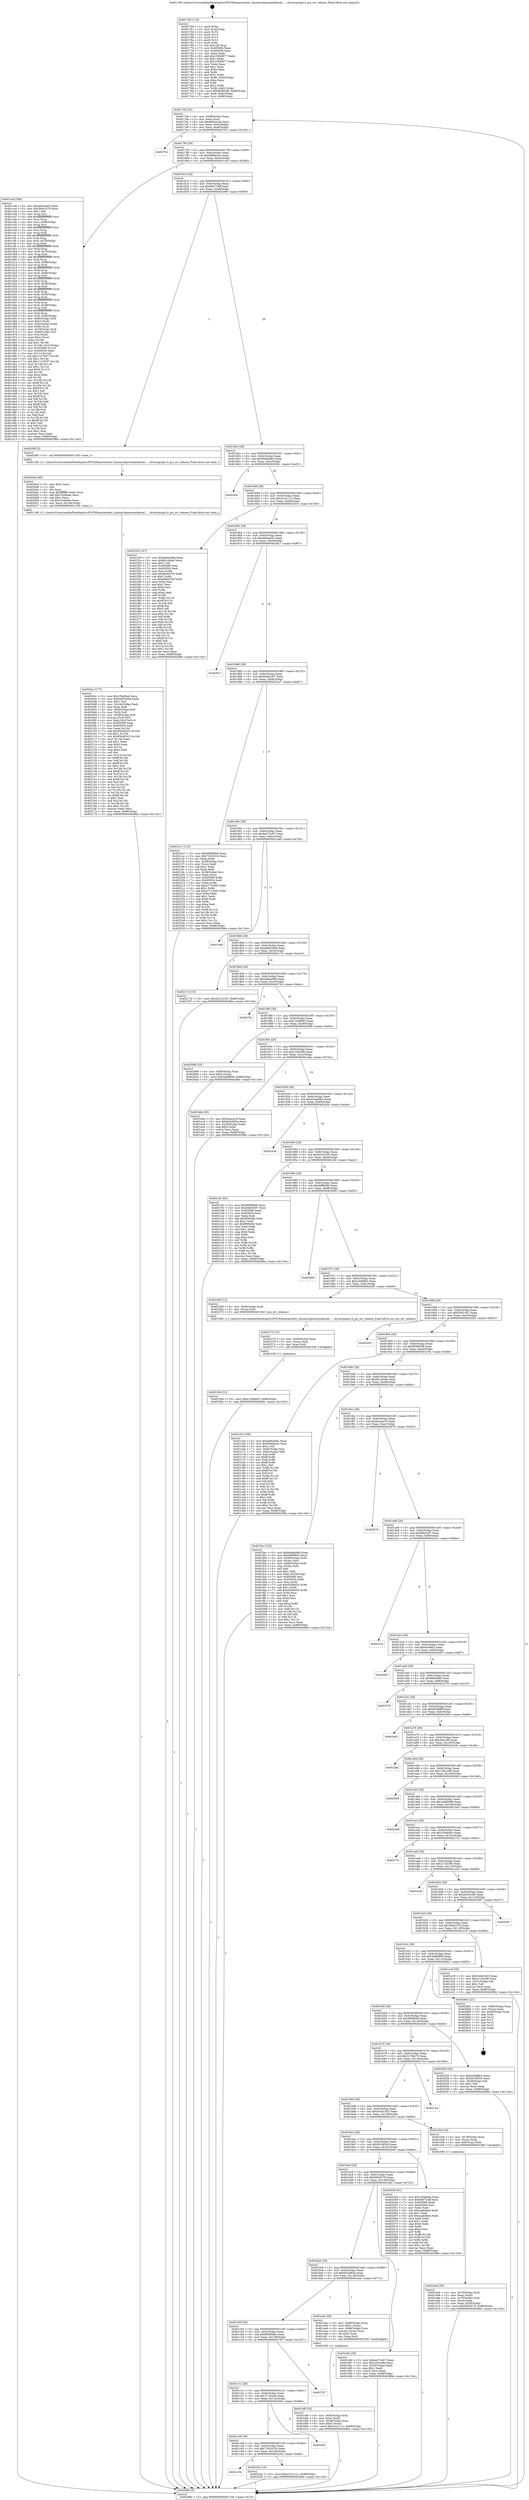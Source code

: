 digraph "0x401760" {
  label = "0x401760 (/mnt/c/Users/mathe/Desktop/tcc/POCII/binaries/extr_linuxarchpowerpckernel......driverspcipci.h_pci_iov_release_Final-ollvm.out::main(0))"
  labelloc = "t"
  node[shape=record]

  Entry [label="",width=0.3,height=0.3,shape=circle,fillcolor=black,style=filled]
  "0x4017d4" [label="{
     0x4017d4 [32]\l
     | [instrs]\l
     &nbsp;&nbsp;0x4017d4 \<+6\>: mov -0x88(%rbp),%eax\l
     &nbsp;&nbsp;0x4017da \<+2\>: mov %eax,%ecx\l
     &nbsp;&nbsp;0x4017dc \<+6\>: sub $0x8d03e2d2,%ecx\l
     &nbsp;&nbsp;0x4017e2 \<+6\>: mov %eax,-0x9c(%rbp)\l
     &nbsp;&nbsp;0x4017e8 \<+6\>: mov %ecx,-0xa0(%rbp)\l
     &nbsp;&nbsp;0x4017ee \<+6\>: je 00000000004027b1 \<main+0x1051\>\l
  }"]
  "0x4027b1" [label="{
     0x4027b1\l
  }", style=dashed]
  "0x4017f4" [label="{
     0x4017f4 [28]\l
     | [instrs]\l
     &nbsp;&nbsp;0x4017f4 \<+5\>: jmp 00000000004017f9 \<main+0x99\>\l
     &nbsp;&nbsp;0x4017f9 \<+6\>: mov -0x9c(%rbp),%eax\l
     &nbsp;&nbsp;0x4017ff \<+5\>: sub $0x8d99a2ec,%eax\l
     &nbsp;&nbsp;0x401804 \<+6\>: mov %eax,-0xa4(%rbp)\l
     &nbsp;&nbsp;0x40180a \<+6\>: je 0000000000401cc8 \<main+0x568\>\l
  }"]
  Exit [label="",width=0.3,height=0.3,shape=circle,fillcolor=black,style=filled,peripheries=2]
  "0x401cc8" [label="{
     0x401cc8 [336]\l
     | [instrs]\l
     &nbsp;&nbsp;0x401cc8 \<+5\>: mov $0xab9cee92,%eax\l
     &nbsp;&nbsp;0x401ccd \<+5\>: mov $0x364c2376,%ecx\l
     &nbsp;&nbsp;0x401cd2 \<+2\>: mov $0x1,%dl\l
     &nbsp;&nbsp;0x401cd4 \<+3\>: mov %rsp,%rsi\l
     &nbsp;&nbsp;0x401cd7 \<+4\>: add $0xfffffffffffffff0,%rsi\l
     &nbsp;&nbsp;0x401cdb \<+3\>: mov %rsi,%rsp\l
     &nbsp;&nbsp;0x401cde \<+4\>: mov %rsi,-0x80(%rbp)\l
     &nbsp;&nbsp;0x401ce2 \<+3\>: mov %rsp,%rsi\l
     &nbsp;&nbsp;0x401ce5 \<+4\>: add $0xfffffffffffffff0,%rsi\l
     &nbsp;&nbsp;0x401ce9 \<+3\>: mov %rsi,%rsp\l
     &nbsp;&nbsp;0x401cec \<+3\>: mov %rsp,%rdi\l
     &nbsp;&nbsp;0x401cef \<+4\>: add $0xfffffffffffffff0,%rdi\l
     &nbsp;&nbsp;0x401cf3 \<+3\>: mov %rdi,%rsp\l
     &nbsp;&nbsp;0x401cf6 \<+4\>: mov %rdi,-0x78(%rbp)\l
     &nbsp;&nbsp;0x401cfa \<+3\>: mov %rsp,%rdi\l
     &nbsp;&nbsp;0x401cfd \<+4\>: add $0xfffffffffffffff0,%rdi\l
     &nbsp;&nbsp;0x401d01 \<+3\>: mov %rdi,%rsp\l
     &nbsp;&nbsp;0x401d04 \<+4\>: mov %rdi,-0x70(%rbp)\l
     &nbsp;&nbsp;0x401d08 \<+3\>: mov %rsp,%rdi\l
     &nbsp;&nbsp;0x401d0b \<+4\>: add $0xfffffffffffffff0,%rdi\l
     &nbsp;&nbsp;0x401d0f \<+3\>: mov %rdi,%rsp\l
     &nbsp;&nbsp;0x401d12 \<+4\>: mov %rdi,-0x68(%rbp)\l
     &nbsp;&nbsp;0x401d16 \<+3\>: mov %rsp,%rdi\l
     &nbsp;&nbsp;0x401d19 \<+4\>: add $0xfffffffffffffff0,%rdi\l
     &nbsp;&nbsp;0x401d1d \<+3\>: mov %rdi,%rsp\l
     &nbsp;&nbsp;0x401d20 \<+4\>: mov %rdi,-0x60(%rbp)\l
     &nbsp;&nbsp;0x401d24 \<+3\>: mov %rsp,%rdi\l
     &nbsp;&nbsp;0x401d27 \<+4\>: add $0xfffffffffffffff0,%rdi\l
     &nbsp;&nbsp;0x401d2b \<+3\>: mov %rdi,%rsp\l
     &nbsp;&nbsp;0x401d2e \<+4\>: mov %rdi,-0x58(%rbp)\l
     &nbsp;&nbsp;0x401d32 \<+3\>: mov %rsp,%rdi\l
     &nbsp;&nbsp;0x401d35 \<+4\>: add $0xfffffffffffffff0,%rdi\l
     &nbsp;&nbsp;0x401d39 \<+3\>: mov %rdi,%rsp\l
     &nbsp;&nbsp;0x401d3c \<+4\>: mov %rdi,-0x50(%rbp)\l
     &nbsp;&nbsp;0x401d40 \<+3\>: mov %rsp,%rdi\l
     &nbsp;&nbsp;0x401d43 \<+4\>: add $0xfffffffffffffff0,%rdi\l
     &nbsp;&nbsp;0x401d47 \<+3\>: mov %rdi,%rsp\l
     &nbsp;&nbsp;0x401d4a \<+4\>: mov %rdi,-0x48(%rbp)\l
     &nbsp;&nbsp;0x401d4e \<+3\>: mov %rsp,%rdi\l
     &nbsp;&nbsp;0x401d51 \<+4\>: add $0xfffffffffffffff0,%rdi\l
     &nbsp;&nbsp;0x401d55 \<+3\>: mov %rdi,%rsp\l
     &nbsp;&nbsp;0x401d58 \<+4\>: mov %rdi,-0x40(%rbp)\l
     &nbsp;&nbsp;0x401d5c \<+4\>: mov -0x80(%rbp),%rdi\l
     &nbsp;&nbsp;0x401d60 \<+6\>: movl $0x0,(%rdi)\l
     &nbsp;&nbsp;0x401d66 \<+7\>: mov -0x8c(%rbp),%r8d\l
     &nbsp;&nbsp;0x401d6d \<+3\>: mov %r8d,(%rsi)\l
     &nbsp;&nbsp;0x401d70 \<+4\>: mov -0x78(%rbp),%rdi\l
     &nbsp;&nbsp;0x401d74 \<+7\>: mov -0x98(%rbp),%r9\l
     &nbsp;&nbsp;0x401d7b \<+3\>: mov %r9,(%rdi)\l
     &nbsp;&nbsp;0x401d7e \<+3\>: cmpl $0x2,(%rsi)\l
     &nbsp;&nbsp;0x401d81 \<+4\>: setne %r10b\l
     &nbsp;&nbsp;0x401d85 \<+4\>: and $0x1,%r10b\l
     &nbsp;&nbsp;0x401d89 \<+4\>: mov %r10b,-0x31(%rbp)\l
     &nbsp;&nbsp;0x401d8d \<+8\>: mov 0x405068,%r11d\l
     &nbsp;&nbsp;0x401d95 \<+7\>: mov 0x405054,%ebx\l
     &nbsp;&nbsp;0x401d9c \<+3\>: mov %r11d,%r14d\l
     &nbsp;&nbsp;0x401d9f \<+7\>: sub $0x11a7f257,%r14d\l
     &nbsp;&nbsp;0x401da6 \<+4\>: sub $0x1,%r14d\l
     &nbsp;&nbsp;0x401daa \<+7\>: add $0x11a7f257,%r14d\l
     &nbsp;&nbsp;0x401db1 \<+4\>: imul %r14d,%r11d\l
     &nbsp;&nbsp;0x401db5 \<+4\>: and $0x1,%r11d\l
     &nbsp;&nbsp;0x401db9 \<+4\>: cmp $0x0,%r11d\l
     &nbsp;&nbsp;0x401dbd \<+4\>: sete %r10b\l
     &nbsp;&nbsp;0x401dc1 \<+3\>: cmp $0xa,%ebx\l
     &nbsp;&nbsp;0x401dc4 \<+4\>: setl %r15b\l
     &nbsp;&nbsp;0x401dc8 \<+3\>: mov %r10b,%r12b\l
     &nbsp;&nbsp;0x401dcb \<+4\>: xor $0xff,%r12b\l
     &nbsp;&nbsp;0x401dcf \<+3\>: mov %r15b,%r13b\l
     &nbsp;&nbsp;0x401dd2 \<+4\>: xor $0xff,%r13b\l
     &nbsp;&nbsp;0x401dd6 \<+3\>: xor $0x1,%dl\l
     &nbsp;&nbsp;0x401dd9 \<+3\>: mov %r12b,%sil\l
     &nbsp;&nbsp;0x401ddc \<+4\>: and $0xff,%sil\l
     &nbsp;&nbsp;0x401de0 \<+3\>: and %dl,%r10b\l
     &nbsp;&nbsp;0x401de3 \<+3\>: mov %r13b,%dil\l
     &nbsp;&nbsp;0x401de6 \<+4\>: and $0xff,%dil\l
     &nbsp;&nbsp;0x401dea \<+3\>: and %dl,%r15b\l
     &nbsp;&nbsp;0x401ded \<+3\>: or %r10b,%sil\l
     &nbsp;&nbsp;0x401df0 \<+3\>: or %r15b,%dil\l
     &nbsp;&nbsp;0x401df3 \<+3\>: xor %dil,%sil\l
     &nbsp;&nbsp;0x401df6 \<+3\>: or %r13b,%r12b\l
     &nbsp;&nbsp;0x401df9 \<+4\>: xor $0xff,%r12b\l
     &nbsp;&nbsp;0x401dfd \<+3\>: or $0x1,%dl\l
     &nbsp;&nbsp;0x401e00 \<+3\>: and %dl,%r12b\l
     &nbsp;&nbsp;0x401e03 \<+3\>: or %r12b,%sil\l
     &nbsp;&nbsp;0x401e06 \<+4\>: test $0x1,%sil\l
     &nbsp;&nbsp;0x401e0a \<+3\>: cmovne %ecx,%eax\l
     &nbsp;&nbsp;0x401e0d \<+6\>: mov %eax,-0x88(%rbp)\l
     &nbsp;&nbsp;0x401e13 \<+5\>: jmp 000000000040286e \<main+0x110e\>\l
  }"]
  "0x401810" [label="{
     0x401810 [28]\l
     | [instrs]\l
     &nbsp;&nbsp;0x401810 \<+5\>: jmp 0000000000401815 \<main+0xb5\>\l
     &nbsp;&nbsp;0x401815 \<+6\>: mov -0x9c(%rbp),%eax\l
     &nbsp;&nbsp;0x40181b \<+5\>: sub $0x940724ff,%eax\l
     &nbsp;&nbsp;0x401820 \<+6\>: mov %eax,-0xa8(%rbp)\l
     &nbsp;&nbsp;0x401826 \<+6\>: je 000000000040209f \<main+0x93f\>\l
  }"]
  "0x402284" [label="{
     0x402284 [15]\l
     | [instrs]\l
     &nbsp;&nbsp;0x402284 \<+10\>: movl $0xc10e8663,-0x88(%rbp)\l
     &nbsp;&nbsp;0x40228e \<+5\>: jmp 000000000040286e \<main+0x110e\>\l
  }"]
  "0x40209f" [label="{
     0x40209f [5]\l
     | [instrs]\l
     &nbsp;&nbsp;0x40209f \<+5\>: call 0000000000401160 \<next_i\>\l
     | [calls]\l
     &nbsp;&nbsp;0x401160 \{1\} (/mnt/c/Users/mathe/Desktop/tcc/POCII/binaries/extr_linuxarchpowerpckernel......driverspcipci.h_pci_iov_release_Final-ollvm.out::next_i)\l
  }"]
  "0x40182c" [label="{
     0x40182c [28]\l
     | [instrs]\l
     &nbsp;&nbsp;0x40182c \<+5\>: jmp 0000000000401831 \<main+0xd1\>\l
     &nbsp;&nbsp;0x401831 \<+6\>: mov -0x9c(%rbp),%eax\l
     &nbsp;&nbsp;0x401837 \<+5\>: sub $0x95d6de84,%eax\l
     &nbsp;&nbsp;0x40183c \<+6\>: mov %eax,-0xac(%rbp)\l
     &nbsp;&nbsp;0x401842 \<+6\>: je 00000000004025b1 \<main+0xe51\>\l
  }"]
  "0x402275" [label="{
     0x402275 [15]\l
     | [instrs]\l
     &nbsp;&nbsp;0x402275 \<+4\>: mov -0x60(%rbp),%rax\l
     &nbsp;&nbsp;0x402279 \<+3\>: mov (%rax),%rax\l
     &nbsp;&nbsp;0x40227c \<+3\>: mov %rax,%rdi\l
     &nbsp;&nbsp;0x40227f \<+5\>: call 0000000000401030 \<free@plt\>\l
     | [calls]\l
     &nbsp;&nbsp;0x401030 \{1\} (unknown)\l
  }"]
  "0x4025b1" [label="{
     0x4025b1\l
  }", style=dashed]
  "0x401848" [label="{
     0x401848 [28]\l
     | [instrs]\l
     &nbsp;&nbsp;0x401848 \<+5\>: jmp 000000000040184d \<main+0xed\>\l
     &nbsp;&nbsp;0x40184d \<+6\>: mov -0x9c(%rbp),%eax\l
     &nbsp;&nbsp;0x401853 \<+5\>: sub $0xa31e111c,%eax\l
     &nbsp;&nbsp;0x401858 \<+6\>: mov %eax,-0xb0(%rbp)\l
     &nbsp;&nbsp;0x40185e \<+6\>: je 0000000000401f19 \<main+0x7b9\>\l
  }"]
  "0x401c54" [label="{
     0x401c54\l
  }", style=dashed]
  "0x401f19" [label="{
     0x401f19 [147]\l
     | [instrs]\l
     &nbsp;&nbsp;0x401f19 \<+5\>: mov $0xbde6a98d,%eax\l
     &nbsp;&nbsp;0x401f1e \<+5\>: mov $0xfb1c44a6,%ecx\l
     &nbsp;&nbsp;0x401f23 \<+2\>: mov $0x1,%dl\l
     &nbsp;&nbsp;0x401f25 \<+7\>: mov 0x405068,%esi\l
     &nbsp;&nbsp;0x401f2c \<+7\>: mov 0x405054,%edi\l
     &nbsp;&nbsp;0x401f33 \<+3\>: mov %esi,%r8d\l
     &nbsp;&nbsp;0x401f36 \<+7\>: add $0xd84947f4,%r8d\l
     &nbsp;&nbsp;0x401f3d \<+4\>: sub $0x1,%r8d\l
     &nbsp;&nbsp;0x401f41 \<+7\>: sub $0xd84947f4,%r8d\l
     &nbsp;&nbsp;0x401f48 \<+4\>: imul %r8d,%esi\l
     &nbsp;&nbsp;0x401f4c \<+3\>: and $0x1,%esi\l
     &nbsp;&nbsp;0x401f4f \<+3\>: cmp $0x0,%esi\l
     &nbsp;&nbsp;0x401f52 \<+4\>: sete %r9b\l
     &nbsp;&nbsp;0x401f56 \<+3\>: cmp $0xa,%edi\l
     &nbsp;&nbsp;0x401f59 \<+4\>: setl %r10b\l
     &nbsp;&nbsp;0x401f5d \<+3\>: mov %r9b,%r11b\l
     &nbsp;&nbsp;0x401f60 \<+4\>: xor $0xff,%r11b\l
     &nbsp;&nbsp;0x401f64 \<+3\>: mov %r10b,%bl\l
     &nbsp;&nbsp;0x401f67 \<+3\>: xor $0xff,%bl\l
     &nbsp;&nbsp;0x401f6a \<+3\>: xor $0x0,%dl\l
     &nbsp;&nbsp;0x401f6d \<+3\>: mov %r11b,%r14b\l
     &nbsp;&nbsp;0x401f70 \<+4\>: and $0x0,%r14b\l
     &nbsp;&nbsp;0x401f74 \<+3\>: and %dl,%r9b\l
     &nbsp;&nbsp;0x401f77 \<+3\>: mov %bl,%r15b\l
     &nbsp;&nbsp;0x401f7a \<+4\>: and $0x0,%r15b\l
     &nbsp;&nbsp;0x401f7e \<+3\>: and %dl,%r10b\l
     &nbsp;&nbsp;0x401f81 \<+3\>: or %r9b,%r14b\l
     &nbsp;&nbsp;0x401f84 \<+3\>: or %r10b,%r15b\l
     &nbsp;&nbsp;0x401f87 \<+3\>: xor %r15b,%r14b\l
     &nbsp;&nbsp;0x401f8a \<+3\>: or %bl,%r11b\l
     &nbsp;&nbsp;0x401f8d \<+4\>: xor $0xff,%r11b\l
     &nbsp;&nbsp;0x401f91 \<+3\>: or $0x0,%dl\l
     &nbsp;&nbsp;0x401f94 \<+3\>: and %dl,%r11b\l
     &nbsp;&nbsp;0x401f97 \<+3\>: or %r11b,%r14b\l
     &nbsp;&nbsp;0x401f9a \<+4\>: test $0x1,%r14b\l
     &nbsp;&nbsp;0x401f9e \<+3\>: cmovne %ecx,%eax\l
     &nbsp;&nbsp;0x401fa1 \<+6\>: mov %eax,-0x88(%rbp)\l
     &nbsp;&nbsp;0x401fa7 \<+5\>: jmp 000000000040286e \<main+0x110e\>\l
  }"]
  "0x401864" [label="{
     0x401864 [28]\l
     | [instrs]\l
     &nbsp;&nbsp;0x401864 \<+5\>: jmp 0000000000401869 \<main+0x109\>\l
     &nbsp;&nbsp;0x401869 \<+6\>: mov -0x9c(%rbp),%eax\l
     &nbsp;&nbsp;0x40186f \<+5\>: sub $0xab9cee92,%eax\l
     &nbsp;&nbsp;0x401874 \<+6\>: mov %eax,-0xb4(%rbp)\l
     &nbsp;&nbsp;0x40187a \<+6\>: je 00000000004026c7 \<main+0xf67\>\l
  }"]
  "0x40225a" [label="{
     0x40225a [15]\l
     | [instrs]\l
     &nbsp;&nbsp;0x40225a \<+10\>: movl $0xa31e111c,-0x88(%rbp)\l
     &nbsp;&nbsp;0x402264 \<+5\>: jmp 000000000040286e \<main+0x110e\>\l
  }"]
  "0x4026c7" [label="{
     0x4026c7\l
  }", style=dashed]
  "0x401880" [label="{
     0x401880 [28]\l
     | [instrs]\l
     &nbsp;&nbsp;0x401880 \<+5\>: jmp 0000000000401885 \<main+0x125\>\l
     &nbsp;&nbsp;0x401885 \<+6\>: mov -0x9c(%rbp),%eax\l
     &nbsp;&nbsp;0x40188b \<+5\>: sub $0xb9e82397,%eax\l
     &nbsp;&nbsp;0x401890 \<+6\>: mov %eax,-0xb8(%rbp)\l
     &nbsp;&nbsp;0x401896 \<+6\>: je 00000000004021e7 \<main+0xa87\>\l
  }"]
  "0x401c38" [label="{
     0x401c38 [28]\l
     | [instrs]\l
     &nbsp;&nbsp;0x401c38 \<+5\>: jmp 0000000000401c3d \<main+0x4dd\>\l
     &nbsp;&nbsp;0x401c3d \<+6\>: mov -0x9c(%rbp),%eax\l
     &nbsp;&nbsp;0x401c43 \<+5\>: sub $0x71833216,%eax\l
     &nbsp;&nbsp;0x401c48 \<+6\>: mov %eax,-0x140(%rbp)\l
     &nbsp;&nbsp;0x401c4e \<+6\>: je 000000000040225a \<main+0xafa\>\l
  }"]
  "0x4021e7" [label="{
     0x4021e7 [115]\l
     | [instrs]\l
     &nbsp;&nbsp;0x4021e7 \<+5\>: mov $0x6f089db6,%eax\l
     &nbsp;&nbsp;0x4021ec \<+5\>: mov $0x71833216,%ecx\l
     &nbsp;&nbsp;0x4021f1 \<+2\>: xor %edx,%edx\l
     &nbsp;&nbsp;0x4021f3 \<+4\>: mov -0x58(%rbp),%rsi\l
     &nbsp;&nbsp;0x4021f7 \<+2\>: mov (%rsi),%edi\l
     &nbsp;&nbsp;0x4021f9 \<+3\>: sub $0x1,%edx\l
     &nbsp;&nbsp;0x4021fc \<+2\>: sub %edx,%edi\l
     &nbsp;&nbsp;0x4021fe \<+4\>: mov -0x58(%rbp),%rsi\l
     &nbsp;&nbsp;0x402202 \<+2\>: mov %edi,(%rsi)\l
     &nbsp;&nbsp;0x402204 \<+7\>: mov 0x405068,%edx\l
     &nbsp;&nbsp;0x40220b \<+7\>: mov 0x405054,%edi\l
     &nbsp;&nbsp;0x402212 \<+3\>: mov %edx,%r8d\l
     &nbsp;&nbsp;0x402215 \<+7\>: sub $0xa771c640,%r8d\l
     &nbsp;&nbsp;0x40221c \<+4\>: sub $0x1,%r8d\l
     &nbsp;&nbsp;0x402220 \<+7\>: add $0xa771c640,%r8d\l
     &nbsp;&nbsp;0x402227 \<+4\>: imul %r8d,%edx\l
     &nbsp;&nbsp;0x40222b \<+3\>: and $0x1,%edx\l
     &nbsp;&nbsp;0x40222e \<+3\>: cmp $0x0,%edx\l
     &nbsp;&nbsp;0x402231 \<+4\>: sete %r9b\l
     &nbsp;&nbsp;0x402235 \<+3\>: cmp $0xa,%edi\l
     &nbsp;&nbsp;0x402238 \<+4\>: setl %r10b\l
     &nbsp;&nbsp;0x40223c \<+3\>: mov %r9b,%r11b\l
     &nbsp;&nbsp;0x40223f \<+3\>: and %r10b,%r11b\l
     &nbsp;&nbsp;0x402242 \<+3\>: xor %r10b,%r9b\l
     &nbsp;&nbsp;0x402245 \<+3\>: or %r9b,%r11b\l
     &nbsp;&nbsp;0x402248 \<+4\>: test $0x1,%r11b\l
     &nbsp;&nbsp;0x40224c \<+3\>: cmovne %ecx,%eax\l
     &nbsp;&nbsp;0x40224f \<+6\>: mov %eax,-0x88(%rbp)\l
     &nbsp;&nbsp;0x402255 \<+5\>: jmp 000000000040286e \<main+0x110e\>\l
  }"]
  "0x40189c" [label="{
     0x40189c [28]\l
     | [instrs]\l
     &nbsp;&nbsp;0x40189c \<+5\>: jmp 00000000004018a1 \<main+0x141\>\l
     &nbsp;&nbsp;0x4018a1 \<+6\>: mov -0x9c(%rbp),%eax\l
     &nbsp;&nbsp;0x4018a7 \<+5\>: sub $0xba274c67,%eax\l
     &nbsp;&nbsp;0x4018ac \<+6\>: mov %eax,-0xbc(%rbp)\l
     &nbsp;&nbsp;0x4018b2 \<+6\>: je 0000000000401ea0 \<main+0x740\>\l
  }"]
  "0x4024f4" [label="{
     0x4024f4\l
  }", style=dashed]
  "0x401ea0" [label="{
     0x401ea0\l
  }", style=dashed]
  "0x4018b8" [label="{
     0x4018b8 [28]\l
     | [instrs]\l
     &nbsp;&nbsp;0x4018b8 \<+5\>: jmp 00000000004018bd \<main+0x15d\>\l
     &nbsp;&nbsp;0x4018bd \<+6\>: mov -0x9c(%rbp),%eax\l
     &nbsp;&nbsp;0x4018c3 \<+5\>: sub $0xbd60269d,%eax\l
     &nbsp;&nbsp;0x4018c8 \<+6\>: mov %eax,-0xc0(%rbp)\l
     &nbsp;&nbsp;0x4018ce \<+6\>: je 000000000040217d \<main+0xa1d\>\l
  }"]
  "0x401c1c" [label="{
     0x401c1c [28]\l
     | [instrs]\l
     &nbsp;&nbsp;0x401c1c \<+5\>: jmp 0000000000401c21 \<main+0x4c1\>\l
     &nbsp;&nbsp;0x401c21 \<+6\>: mov -0x9c(%rbp),%eax\l
     &nbsp;&nbsp;0x401c27 \<+5\>: sub $0x711fca5d,%eax\l
     &nbsp;&nbsp;0x401c2c \<+6\>: mov %eax,-0x13c(%rbp)\l
     &nbsp;&nbsp;0x401c32 \<+6\>: je 00000000004024f4 \<main+0xd94\>\l
  }"]
  "0x40217d" [label="{
     0x40217d [15]\l
     | [instrs]\l
     &nbsp;&nbsp;0x40217d \<+10\>: movl $0xdc3c2235,-0x88(%rbp)\l
     &nbsp;&nbsp;0x402187 \<+5\>: jmp 000000000040286e \<main+0x110e\>\l
  }"]
  "0x4018d4" [label="{
     0x4018d4 [28]\l
     | [instrs]\l
     &nbsp;&nbsp;0x4018d4 \<+5\>: jmp 00000000004018d9 \<main+0x179\>\l
     &nbsp;&nbsp;0x4018d9 \<+6\>: mov -0x9c(%rbp),%eax\l
     &nbsp;&nbsp;0x4018df \<+5\>: sub $0xbde6a98d,%eax\l
     &nbsp;&nbsp;0x4018e4 \<+6\>: mov %eax,-0xc4(%rbp)\l
     &nbsp;&nbsp;0x4018ea \<+6\>: je 000000000040270c \<main+0xfac\>\l
  }"]
  "0x402787" [label="{
     0x402787\l
  }", style=dashed]
  "0x40270c" [label="{
     0x40270c\l
  }", style=dashed]
  "0x4018f0" [label="{
     0x4018f0 [28]\l
     | [instrs]\l
     &nbsp;&nbsp;0x4018f0 \<+5\>: jmp 00000000004018f5 \<main+0x195\>\l
     &nbsp;&nbsp;0x4018f5 \<+6\>: mov -0x9c(%rbp),%eax\l
     &nbsp;&nbsp;0x4018fb \<+5\>: sub $0xc10e8663,%eax\l
     &nbsp;&nbsp;0x401900 \<+6\>: mov %eax,-0xc8(%rbp)\l
     &nbsp;&nbsp;0x401906 \<+6\>: je 0000000000402699 \<main+0xf39\>\l
  }"]
  "0x4020cc" [label="{
     0x4020cc [177]\l
     | [instrs]\l
     &nbsp;&nbsp;0x4020cc \<+5\>: mov $0x1f5a84e4,%ecx\l
     &nbsp;&nbsp;0x4020d1 \<+5\>: mov $0xbd60269d,%edx\l
     &nbsp;&nbsp;0x4020d6 \<+3\>: mov $0x1,%sil\l
     &nbsp;&nbsp;0x4020d9 \<+6\>: mov -0x144(%rbp),%edi\l
     &nbsp;&nbsp;0x4020df \<+3\>: imul %eax,%edi\l
     &nbsp;&nbsp;0x4020e2 \<+4\>: mov -0x60(%rbp),%r8\l
     &nbsp;&nbsp;0x4020e6 \<+3\>: mov (%r8),%r8\l
     &nbsp;&nbsp;0x4020e9 \<+4\>: mov -0x58(%rbp),%r9\l
     &nbsp;&nbsp;0x4020ed \<+3\>: movslq (%r9),%r9\l
     &nbsp;&nbsp;0x4020f0 \<+4\>: mov %edi,(%r8,%r9,4)\l
     &nbsp;&nbsp;0x4020f4 \<+7\>: mov 0x405068,%eax\l
     &nbsp;&nbsp;0x4020fb \<+7\>: mov 0x405054,%edi\l
     &nbsp;&nbsp;0x402102 \<+3\>: mov %eax,%r10d\l
     &nbsp;&nbsp;0x402105 \<+7\>: add $0x95b48323,%r10d\l
     &nbsp;&nbsp;0x40210c \<+4\>: sub $0x1,%r10d\l
     &nbsp;&nbsp;0x402110 \<+7\>: sub $0x95b48323,%r10d\l
     &nbsp;&nbsp;0x402117 \<+4\>: imul %r10d,%eax\l
     &nbsp;&nbsp;0x40211b \<+3\>: and $0x1,%eax\l
     &nbsp;&nbsp;0x40211e \<+3\>: cmp $0x0,%eax\l
     &nbsp;&nbsp;0x402121 \<+4\>: sete %r11b\l
     &nbsp;&nbsp;0x402125 \<+3\>: cmp $0xa,%edi\l
     &nbsp;&nbsp;0x402128 \<+3\>: setl %bl\l
     &nbsp;&nbsp;0x40212b \<+3\>: mov %r11b,%r14b\l
     &nbsp;&nbsp;0x40212e \<+4\>: xor $0xff,%r14b\l
     &nbsp;&nbsp;0x402132 \<+3\>: mov %bl,%r15b\l
     &nbsp;&nbsp;0x402135 \<+4\>: xor $0xff,%r15b\l
     &nbsp;&nbsp;0x402139 \<+4\>: xor $0x1,%sil\l
     &nbsp;&nbsp;0x40213d \<+3\>: mov %r14b,%r12b\l
     &nbsp;&nbsp;0x402140 \<+4\>: and $0xff,%r12b\l
     &nbsp;&nbsp;0x402144 \<+3\>: and %sil,%r11b\l
     &nbsp;&nbsp;0x402147 \<+3\>: mov %r15b,%r13b\l
     &nbsp;&nbsp;0x40214a \<+4\>: and $0xff,%r13b\l
     &nbsp;&nbsp;0x40214e \<+3\>: and %sil,%bl\l
     &nbsp;&nbsp;0x402151 \<+3\>: or %r11b,%r12b\l
     &nbsp;&nbsp;0x402154 \<+3\>: or %bl,%r13b\l
     &nbsp;&nbsp;0x402157 \<+3\>: xor %r13b,%r12b\l
     &nbsp;&nbsp;0x40215a \<+3\>: or %r15b,%r14b\l
     &nbsp;&nbsp;0x40215d \<+4\>: xor $0xff,%r14b\l
     &nbsp;&nbsp;0x402161 \<+4\>: or $0x1,%sil\l
     &nbsp;&nbsp;0x402165 \<+3\>: and %sil,%r14b\l
     &nbsp;&nbsp;0x402168 \<+3\>: or %r14b,%r12b\l
     &nbsp;&nbsp;0x40216b \<+4\>: test $0x1,%r12b\l
     &nbsp;&nbsp;0x40216f \<+3\>: cmovne %edx,%ecx\l
     &nbsp;&nbsp;0x402172 \<+6\>: mov %ecx,-0x88(%rbp)\l
     &nbsp;&nbsp;0x402178 \<+5\>: jmp 000000000040286e \<main+0x110e\>\l
  }"]
  "0x402699" [label="{
     0x402699 [25]\l
     | [instrs]\l
     &nbsp;&nbsp;0x402699 \<+4\>: mov -0x80(%rbp),%rax\l
     &nbsp;&nbsp;0x40269d \<+6\>: movl $0x0,(%rax)\l
     &nbsp;&nbsp;0x4026a3 \<+10\>: movl $0x3a80f899,-0x88(%rbp)\l
     &nbsp;&nbsp;0x4026ad \<+5\>: jmp 000000000040286e \<main+0x110e\>\l
  }"]
  "0x40190c" [label="{
     0x40190c [28]\l
     | [instrs]\l
     &nbsp;&nbsp;0x40190c \<+5\>: jmp 0000000000401911 \<main+0x1b1\>\l
     &nbsp;&nbsp;0x401911 \<+6\>: mov -0x9c(%rbp),%eax\l
     &nbsp;&nbsp;0x401917 \<+5\>: sub $0xc163cdfe,%eax\l
     &nbsp;&nbsp;0x40191c \<+6\>: mov %eax,-0xcc(%rbp)\l
     &nbsp;&nbsp;0x401922 \<+6\>: je 0000000000401ebe \<main+0x75e\>\l
  }"]
  "0x4020a4" [label="{
     0x4020a4 [40]\l
     | [instrs]\l
     &nbsp;&nbsp;0x4020a4 \<+5\>: mov $0x2,%ecx\l
     &nbsp;&nbsp;0x4020a9 \<+1\>: cltd\l
     &nbsp;&nbsp;0x4020aa \<+2\>: idiv %ecx\l
     &nbsp;&nbsp;0x4020ac \<+6\>: imul $0xfffffffe,%edx,%ecx\l
     &nbsp;&nbsp;0x4020b2 \<+6\>: add $0x7dcbfede,%ecx\l
     &nbsp;&nbsp;0x4020b8 \<+3\>: add $0x1,%ecx\l
     &nbsp;&nbsp;0x4020bb \<+6\>: sub $0x7dcbfede,%ecx\l
     &nbsp;&nbsp;0x4020c1 \<+6\>: mov %ecx,-0x144(%rbp)\l
     &nbsp;&nbsp;0x4020c7 \<+5\>: call 0000000000401160 \<next_i\>\l
     | [calls]\l
     &nbsp;&nbsp;0x401160 \{1\} (/mnt/c/Users/mathe/Desktop/tcc/POCII/binaries/extr_linuxarchpowerpckernel......driverspcipci.h_pci_iov_release_Final-ollvm.out::next_i)\l
  }"]
  "0x401ebe" [label="{
     0x401ebe [30]\l
     | [instrs]\l
     &nbsp;&nbsp;0x401ebe \<+5\>: mov $0xfcaaca19,%eax\l
     &nbsp;&nbsp;0x401ec3 \<+5\>: mov $0x6c5c993a,%ecx\l
     &nbsp;&nbsp;0x401ec8 \<+3\>: mov -0x30(%rbp),%edx\l
     &nbsp;&nbsp;0x401ecb \<+3\>: cmp $0x0,%edx\l
     &nbsp;&nbsp;0x401ece \<+3\>: cmove %ecx,%eax\l
     &nbsp;&nbsp;0x401ed1 \<+6\>: mov %eax,-0x88(%rbp)\l
     &nbsp;&nbsp;0x401ed7 \<+5\>: jmp 000000000040286e \<main+0x110e\>\l
  }"]
  "0x401928" [label="{
     0x401928 [28]\l
     | [instrs]\l
     &nbsp;&nbsp;0x401928 \<+5\>: jmp 000000000040192d \<main+0x1cd\>\l
     &nbsp;&nbsp;0x40192d \<+6\>: mov -0x9c(%rbp),%eax\l
     &nbsp;&nbsp;0x401933 \<+5\>: sub $0xd1ba40b3,%eax\l
     &nbsp;&nbsp;0x401938 \<+6\>: mov %eax,-0xd0(%rbp)\l
     &nbsp;&nbsp;0x40193e \<+6\>: je 000000000040243e \<main+0xcde\>\l
  }"]
  "0x401ef9" [label="{
     0x401ef9 [32]\l
     | [instrs]\l
     &nbsp;&nbsp;0x401ef9 \<+4\>: mov -0x60(%rbp),%rdi\l
     &nbsp;&nbsp;0x401efd \<+3\>: mov %rax,(%rdi)\l
     &nbsp;&nbsp;0x401f00 \<+4\>: mov -0x58(%rbp),%rax\l
     &nbsp;&nbsp;0x401f04 \<+6\>: movl $0x0,(%rax)\l
     &nbsp;&nbsp;0x401f0a \<+10\>: movl $0xa31e111c,-0x88(%rbp)\l
     &nbsp;&nbsp;0x401f14 \<+5\>: jmp 000000000040286e \<main+0x110e\>\l
  }"]
  "0x40243e" [label="{
     0x40243e\l
  }", style=dashed]
  "0x401944" [label="{
     0x401944 [28]\l
     | [instrs]\l
     &nbsp;&nbsp;0x401944 \<+5\>: jmp 0000000000401949 \<main+0x1e9\>\l
     &nbsp;&nbsp;0x401949 \<+6\>: mov -0x9c(%rbp),%eax\l
     &nbsp;&nbsp;0x40194f \<+5\>: sub $0xdc3c2235,%eax\l
     &nbsp;&nbsp;0x401954 \<+6\>: mov %eax,-0xd4(%rbp)\l
     &nbsp;&nbsp;0x40195a \<+6\>: je 000000000040218c \<main+0xa2c\>\l
  }"]
  "0x401c00" [label="{
     0x401c00 [28]\l
     | [instrs]\l
     &nbsp;&nbsp;0x401c00 \<+5\>: jmp 0000000000401c05 \<main+0x4a5\>\l
     &nbsp;&nbsp;0x401c05 \<+6\>: mov -0x9c(%rbp),%eax\l
     &nbsp;&nbsp;0x401c0b \<+5\>: sub $0x6f089db6,%eax\l
     &nbsp;&nbsp;0x401c10 \<+6\>: mov %eax,-0x138(%rbp)\l
     &nbsp;&nbsp;0x401c16 \<+6\>: je 0000000000402787 \<main+0x1027\>\l
  }"]
  "0x40218c" [label="{
     0x40218c [91]\l
     | [instrs]\l
     &nbsp;&nbsp;0x40218c \<+5\>: mov $0x6f089db6,%eax\l
     &nbsp;&nbsp;0x402191 \<+5\>: mov $0xb9e82397,%ecx\l
     &nbsp;&nbsp;0x402196 \<+7\>: mov 0x405068,%edx\l
     &nbsp;&nbsp;0x40219d \<+7\>: mov 0x405054,%esi\l
     &nbsp;&nbsp;0x4021a4 \<+2\>: mov %edx,%edi\l
     &nbsp;&nbsp;0x4021a6 \<+6\>: add $0xf699c6b,%edi\l
     &nbsp;&nbsp;0x4021ac \<+3\>: sub $0x1,%edi\l
     &nbsp;&nbsp;0x4021af \<+6\>: sub $0xf699c6b,%edi\l
     &nbsp;&nbsp;0x4021b5 \<+3\>: imul %edi,%edx\l
     &nbsp;&nbsp;0x4021b8 \<+3\>: and $0x1,%edx\l
     &nbsp;&nbsp;0x4021bb \<+3\>: cmp $0x0,%edx\l
     &nbsp;&nbsp;0x4021be \<+4\>: sete %r8b\l
     &nbsp;&nbsp;0x4021c2 \<+3\>: cmp $0xa,%esi\l
     &nbsp;&nbsp;0x4021c5 \<+4\>: setl %r9b\l
     &nbsp;&nbsp;0x4021c9 \<+3\>: mov %r8b,%r10b\l
     &nbsp;&nbsp;0x4021cc \<+3\>: and %r9b,%r10b\l
     &nbsp;&nbsp;0x4021cf \<+3\>: xor %r9b,%r8b\l
     &nbsp;&nbsp;0x4021d2 \<+3\>: or %r8b,%r10b\l
     &nbsp;&nbsp;0x4021d5 \<+4\>: test $0x1,%r10b\l
     &nbsp;&nbsp;0x4021d9 \<+3\>: cmovne %ecx,%eax\l
     &nbsp;&nbsp;0x4021dc \<+6\>: mov %eax,-0x88(%rbp)\l
     &nbsp;&nbsp;0x4021e2 \<+5\>: jmp 000000000040286e \<main+0x110e\>\l
  }"]
  "0x401960" [label="{
     0x401960 [28]\l
     | [instrs]\l
     &nbsp;&nbsp;0x401960 \<+5\>: jmp 0000000000401965 \<main+0x205\>\l
     &nbsp;&nbsp;0x401965 \<+6\>: mov -0x9c(%rbp),%eax\l
     &nbsp;&nbsp;0x40196b \<+5\>: sub $0xddffd360,%eax\l
     &nbsp;&nbsp;0x401970 \<+6\>: mov %eax,-0xd8(%rbp)\l
     &nbsp;&nbsp;0x401976 \<+6\>: je 0000000000402685 \<main+0xf25\>\l
  }"]
  "0x401edc" [label="{
     0x401edc [29]\l
     | [instrs]\l
     &nbsp;&nbsp;0x401edc \<+4\>: mov -0x68(%rbp),%rax\l
     &nbsp;&nbsp;0x401ee0 \<+6\>: movl $0x1,(%rax)\l
     &nbsp;&nbsp;0x401ee6 \<+4\>: mov -0x68(%rbp),%rax\l
     &nbsp;&nbsp;0x401eea \<+3\>: movslq (%rax),%rax\l
     &nbsp;&nbsp;0x401eed \<+4\>: shl $0x2,%rax\l
     &nbsp;&nbsp;0x401ef1 \<+3\>: mov %rax,%rdi\l
     &nbsp;&nbsp;0x401ef4 \<+5\>: call 0000000000401050 \<malloc@plt\>\l
     | [calls]\l
     &nbsp;&nbsp;0x401050 \{1\} (unknown)\l
  }"]
  "0x402685" [label="{
     0x402685\l
  }", style=dashed]
  "0x40197c" [label="{
     0x40197c [28]\l
     | [instrs]\l
     &nbsp;&nbsp;0x40197c \<+5\>: jmp 0000000000401981 \<main+0x221\>\l
     &nbsp;&nbsp;0x401981 \<+6\>: mov -0x9c(%rbp),%eax\l
     &nbsp;&nbsp;0x401987 \<+5\>: sub $0xecbfd8b3,%eax\l
     &nbsp;&nbsp;0x40198c \<+6\>: mov %eax,-0xdc(%rbp)\l
     &nbsp;&nbsp;0x401992 \<+6\>: je 0000000000402269 \<main+0xb09\>\l
  }"]
  "0x401be4" [label="{
     0x401be4 [28]\l
     | [instrs]\l
     &nbsp;&nbsp;0x401be4 \<+5\>: jmp 0000000000401be9 \<main+0x489\>\l
     &nbsp;&nbsp;0x401be9 \<+6\>: mov -0x9c(%rbp),%eax\l
     &nbsp;&nbsp;0x401bef \<+5\>: sub $0x6c5c993a,%eax\l
     &nbsp;&nbsp;0x401bf4 \<+6\>: mov %eax,-0x134(%rbp)\l
     &nbsp;&nbsp;0x401bfa \<+6\>: je 0000000000401edc \<main+0x77c\>\l
  }"]
  "0x402269" [label="{
     0x402269 [12]\l
     | [instrs]\l
     &nbsp;&nbsp;0x402269 \<+4\>: mov -0x60(%rbp),%rax\l
     &nbsp;&nbsp;0x40226d \<+3\>: mov (%rax),%rdi\l
     &nbsp;&nbsp;0x402270 \<+5\>: call 00000000004015b0 \<pci_iov_release\>\l
     | [calls]\l
     &nbsp;&nbsp;0x4015b0 \{1\} (/mnt/c/Users/mathe/Desktop/tcc/POCII/binaries/extr_linuxarchpowerpckernel......driverspcipci.h_pci_iov_release_Final-ollvm.out::pci_iov_release)\l
  }"]
  "0x401998" [label="{
     0x401998 [28]\l
     | [instrs]\l
     &nbsp;&nbsp;0x401998 \<+5\>: jmp 000000000040199d \<main+0x23d\>\l
     &nbsp;&nbsp;0x40199d \<+6\>: mov -0x9c(%rbp),%eax\l
     &nbsp;&nbsp;0x4019a3 \<+5\>: sub $0xf3001407,%eax\l
     &nbsp;&nbsp;0x4019a8 \<+6\>: mov %eax,-0xe0(%rbp)\l
     &nbsp;&nbsp;0x4019ae \<+6\>: je 0000000000402293 \<main+0xb33\>\l
  }"]
  "0x401e82" [label="{
     0x401e82 [30]\l
     | [instrs]\l
     &nbsp;&nbsp;0x401e82 \<+5\>: mov $0xba274c67,%eax\l
     &nbsp;&nbsp;0x401e87 \<+5\>: mov $0xc163cdfe,%ecx\l
     &nbsp;&nbsp;0x401e8c \<+3\>: mov -0x30(%rbp),%edx\l
     &nbsp;&nbsp;0x401e8f \<+3\>: cmp $0x1,%edx\l
     &nbsp;&nbsp;0x401e92 \<+3\>: cmovl %ecx,%eax\l
     &nbsp;&nbsp;0x401e95 \<+6\>: mov %eax,-0x88(%rbp)\l
     &nbsp;&nbsp;0x401e9b \<+5\>: jmp 000000000040286e \<main+0x110e\>\l
  }"]
  "0x402293" [label="{
     0x402293\l
  }", style=dashed]
  "0x4019b4" [label="{
     0x4019b4 [28]\l
     | [instrs]\l
     &nbsp;&nbsp;0x4019b4 \<+5\>: jmp 00000000004019b9 \<main+0x259\>\l
     &nbsp;&nbsp;0x4019b9 \<+6\>: mov -0x9c(%rbp),%eax\l
     &nbsp;&nbsp;0x4019bf \<+5\>: sub $0xf65fb5d8,%eax\l
     &nbsp;&nbsp;0x4019c4 \<+6\>: mov %eax,-0xe4(%rbp)\l
     &nbsp;&nbsp;0x4019ca \<+6\>: je 0000000000401c5e \<main+0x4fe\>\l
  }"]
  "0x401bc8" [label="{
     0x401bc8 [28]\l
     | [instrs]\l
     &nbsp;&nbsp;0x401bc8 \<+5\>: jmp 0000000000401bcd \<main+0x46d\>\l
     &nbsp;&nbsp;0x401bcd \<+6\>: mov -0x9c(%rbp),%eax\l
     &nbsp;&nbsp;0x401bd3 \<+5\>: sub $0x5662fc79,%eax\l
     &nbsp;&nbsp;0x401bd8 \<+6\>: mov %eax,-0x130(%rbp)\l
     &nbsp;&nbsp;0x401bde \<+6\>: je 0000000000401e82 \<main+0x722\>\l
  }"]
  "0x401c5e" [label="{
     0x401c5e [106]\l
     | [instrs]\l
     &nbsp;&nbsp;0x401c5e \<+5\>: mov $0xab9cee92,%eax\l
     &nbsp;&nbsp;0x401c63 \<+5\>: mov $0x8d99a2ec,%ecx\l
     &nbsp;&nbsp;0x401c68 \<+2\>: mov $0x1,%dl\l
     &nbsp;&nbsp;0x401c6a \<+7\>: mov -0x82(%rbp),%sil\l
     &nbsp;&nbsp;0x401c71 \<+7\>: mov -0x81(%rbp),%dil\l
     &nbsp;&nbsp;0x401c78 \<+3\>: mov %sil,%r8b\l
     &nbsp;&nbsp;0x401c7b \<+4\>: xor $0xff,%r8b\l
     &nbsp;&nbsp;0x401c7f \<+3\>: mov %dil,%r9b\l
     &nbsp;&nbsp;0x401c82 \<+4\>: xor $0xff,%r9b\l
     &nbsp;&nbsp;0x401c86 \<+3\>: xor $0x1,%dl\l
     &nbsp;&nbsp;0x401c89 \<+3\>: mov %r8b,%r10b\l
     &nbsp;&nbsp;0x401c8c \<+4\>: and $0xff,%r10b\l
     &nbsp;&nbsp;0x401c90 \<+3\>: and %dl,%sil\l
     &nbsp;&nbsp;0x401c93 \<+3\>: mov %r9b,%r11b\l
     &nbsp;&nbsp;0x401c96 \<+4\>: and $0xff,%r11b\l
     &nbsp;&nbsp;0x401c9a \<+3\>: and %dl,%dil\l
     &nbsp;&nbsp;0x401c9d \<+3\>: or %sil,%r10b\l
     &nbsp;&nbsp;0x401ca0 \<+3\>: or %dil,%r11b\l
     &nbsp;&nbsp;0x401ca3 \<+3\>: xor %r11b,%r10b\l
     &nbsp;&nbsp;0x401ca6 \<+3\>: or %r9b,%r8b\l
     &nbsp;&nbsp;0x401ca9 \<+4\>: xor $0xff,%r8b\l
     &nbsp;&nbsp;0x401cad \<+3\>: or $0x1,%dl\l
     &nbsp;&nbsp;0x401cb0 \<+3\>: and %dl,%r8b\l
     &nbsp;&nbsp;0x401cb3 \<+3\>: or %r8b,%r10b\l
     &nbsp;&nbsp;0x401cb6 \<+4\>: test $0x1,%r10b\l
     &nbsp;&nbsp;0x401cba \<+3\>: cmovne %ecx,%eax\l
     &nbsp;&nbsp;0x401cbd \<+6\>: mov %eax,-0x88(%rbp)\l
     &nbsp;&nbsp;0x401cc3 \<+5\>: jmp 000000000040286e \<main+0x110e\>\l
  }"]
  "0x4019d0" [label="{
     0x4019d0 [28]\l
     | [instrs]\l
     &nbsp;&nbsp;0x4019d0 \<+5\>: jmp 00000000004019d5 \<main+0x275\>\l
     &nbsp;&nbsp;0x4019d5 \<+6\>: mov -0x9c(%rbp),%eax\l
     &nbsp;&nbsp;0x4019db \<+5\>: sub $0xfb1c44a6,%eax\l
     &nbsp;&nbsp;0x4019e0 \<+6\>: mov %eax,-0xe8(%rbp)\l
     &nbsp;&nbsp;0x4019e6 \<+6\>: je 0000000000401fac \<main+0x84c\>\l
  }"]
  "0x40286e" [label="{
     0x40286e [5]\l
     | [instrs]\l
     &nbsp;&nbsp;0x40286e \<+5\>: jmp 00000000004017d4 \<main+0x74\>\l
  }"]
  "0x401760" [label="{
     0x401760 [116]\l
     | [instrs]\l
     &nbsp;&nbsp;0x401760 \<+1\>: push %rbp\l
     &nbsp;&nbsp;0x401761 \<+3\>: mov %rsp,%rbp\l
     &nbsp;&nbsp;0x401764 \<+2\>: push %r15\l
     &nbsp;&nbsp;0x401766 \<+2\>: push %r14\l
     &nbsp;&nbsp;0x401768 \<+2\>: push %r13\l
     &nbsp;&nbsp;0x40176a \<+2\>: push %r12\l
     &nbsp;&nbsp;0x40176c \<+1\>: push %rbx\l
     &nbsp;&nbsp;0x40176d \<+7\>: sub $0x148,%rsp\l
     &nbsp;&nbsp;0x401774 \<+7\>: mov 0x405068,%eax\l
     &nbsp;&nbsp;0x40177b \<+7\>: mov 0x405054,%ecx\l
     &nbsp;&nbsp;0x401782 \<+2\>: mov %eax,%edx\l
     &nbsp;&nbsp;0x401784 \<+6\>: add $0x15940677,%edx\l
     &nbsp;&nbsp;0x40178a \<+3\>: sub $0x1,%edx\l
     &nbsp;&nbsp;0x40178d \<+6\>: sub $0x15940677,%edx\l
     &nbsp;&nbsp;0x401793 \<+3\>: imul %edx,%eax\l
     &nbsp;&nbsp;0x401796 \<+3\>: and $0x1,%eax\l
     &nbsp;&nbsp;0x401799 \<+3\>: cmp $0x0,%eax\l
     &nbsp;&nbsp;0x40179c \<+4\>: sete %r8b\l
     &nbsp;&nbsp;0x4017a0 \<+4\>: and $0x1,%r8b\l
     &nbsp;&nbsp;0x4017a4 \<+7\>: mov %r8b,-0x82(%rbp)\l
     &nbsp;&nbsp;0x4017ab \<+3\>: cmp $0xa,%ecx\l
     &nbsp;&nbsp;0x4017ae \<+4\>: setl %r8b\l
     &nbsp;&nbsp;0x4017b2 \<+4\>: and $0x1,%r8b\l
     &nbsp;&nbsp;0x4017b6 \<+7\>: mov %r8b,-0x81(%rbp)\l
     &nbsp;&nbsp;0x4017bd \<+10\>: movl $0xf65fb5d8,-0x88(%rbp)\l
     &nbsp;&nbsp;0x4017c7 \<+6\>: mov %edi,-0x8c(%rbp)\l
     &nbsp;&nbsp;0x4017cd \<+7\>: mov %rsi,-0x98(%rbp)\l
  }"]
  "0x402044" [label="{
     0x402044 [91]\l
     | [instrs]\l
     &nbsp;&nbsp;0x402044 \<+5\>: mov $0x1f5a84e4,%eax\l
     &nbsp;&nbsp;0x402049 \<+5\>: mov $0x940724ff,%ecx\l
     &nbsp;&nbsp;0x40204e \<+7\>: mov 0x405068,%edx\l
     &nbsp;&nbsp;0x402055 \<+7\>: mov 0x405054,%esi\l
     &nbsp;&nbsp;0x40205c \<+2\>: mov %edx,%edi\l
     &nbsp;&nbsp;0x40205e \<+6\>: sub $0xeaa84be4,%edi\l
     &nbsp;&nbsp;0x402064 \<+3\>: sub $0x1,%edi\l
     &nbsp;&nbsp;0x402067 \<+6\>: add $0xeaa84be4,%edi\l
     &nbsp;&nbsp;0x40206d \<+3\>: imul %edi,%edx\l
     &nbsp;&nbsp;0x402070 \<+3\>: and $0x1,%edx\l
     &nbsp;&nbsp;0x402073 \<+3\>: cmp $0x0,%edx\l
     &nbsp;&nbsp;0x402076 \<+4\>: sete %r8b\l
     &nbsp;&nbsp;0x40207a \<+3\>: cmp $0xa,%esi\l
     &nbsp;&nbsp;0x40207d \<+4\>: setl %r9b\l
     &nbsp;&nbsp;0x402081 \<+3\>: mov %r8b,%r10b\l
     &nbsp;&nbsp;0x402084 \<+3\>: and %r9b,%r10b\l
     &nbsp;&nbsp;0x402087 \<+3\>: xor %r9b,%r8b\l
     &nbsp;&nbsp;0x40208a \<+3\>: or %r8b,%r10b\l
     &nbsp;&nbsp;0x40208d \<+4\>: test $0x1,%r10b\l
     &nbsp;&nbsp;0x402091 \<+3\>: cmovne %ecx,%eax\l
     &nbsp;&nbsp;0x402094 \<+6\>: mov %eax,-0x88(%rbp)\l
     &nbsp;&nbsp;0x40209a \<+5\>: jmp 000000000040286e \<main+0x110e\>\l
  }"]
  "0x401e64" [label="{
     0x401e64 [30]\l
     | [instrs]\l
     &nbsp;&nbsp;0x401e64 \<+4\>: mov -0x70(%rbp),%rdi\l
     &nbsp;&nbsp;0x401e68 \<+2\>: mov %eax,(%rdi)\l
     &nbsp;&nbsp;0x401e6a \<+4\>: mov -0x70(%rbp),%rdi\l
     &nbsp;&nbsp;0x401e6e \<+2\>: mov (%rdi),%eax\l
     &nbsp;&nbsp;0x401e70 \<+3\>: mov %eax,-0x30(%rbp)\l
     &nbsp;&nbsp;0x401e73 \<+10\>: movl $0x5662fc79,-0x88(%rbp)\l
     &nbsp;&nbsp;0x401e7d \<+5\>: jmp 000000000040286e \<main+0x110e\>\l
  }"]
  "0x401fac" [label="{
     0x401fac [122]\l
     | [instrs]\l
     &nbsp;&nbsp;0x401fac \<+5\>: mov $0xbde6a98d,%eax\l
     &nbsp;&nbsp;0x401fb1 \<+5\>: mov $0x49f0fbb5,%ecx\l
     &nbsp;&nbsp;0x401fb6 \<+4\>: mov -0x58(%rbp),%rdx\l
     &nbsp;&nbsp;0x401fba \<+2\>: mov (%rdx),%esi\l
     &nbsp;&nbsp;0x401fbc \<+4\>: mov -0x68(%rbp),%rdx\l
     &nbsp;&nbsp;0x401fc0 \<+2\>: cmp (%rdx),%esi\l
     &nbsp;&nbsp;0x401fc2 \<+4\>: setl %dil\l
     &nbsp;&nbsp;0x401fc6 \<+4\>: and $0x1,%dil\l
     &nbsp;&nbsp;0x401fca \<+4\>: mov %dil,-0x29(%rbp)\l
     &nbsp;&nbsp;0x401fce \<+7\>: mov 0x405068,%esi\l
     &nbsp;&nbsp;0x401fd5 \<+8\>: mov 0x405054,%r8d\l
     &nbsp;&nbsp;0x401fdd \<+3\>: mov %esi,%r9d\l
     &nbsp;&nbsp;0x401fe0 \<+7\>: sub $0xd35feb55,%r9d\l
     &nbsp;&nbsp;0x401fe7 \<+4\>: sub $0x1,%r9d\l
     &nbsp;&nbsp;0x401feb \<+7\>: add $0xd35feb55,%r9d\l
     &nbsp;&nbsp;0x401ff2 \<+4\>: imul %r9d,%esi\l
     &nbsp;&nbsp;0x401ff6 \<+3\>: and $0x1,%esi\l
     &nbsp;&nbsp;0x401ff9 \<+3\>: cmp $0x0,%esi\l
     &nbsp;&nbsp;0x401ffc \<+4\>: sete %dil\l
     &nbsp;&nbsp;0x402000 \<+4\>: cmp $0xa,%r8d\l
     &nbsp;&nbsp;0x402004 \<+4\>: setl %r10b\l
     &nbsp;&nbsp;0x402008 \<+3\>: mov %dil,%r11b\l
     &nbsp;&nbsp;0x40200b \<+3\>: and %r10b,%r11b\l
     &nbsp;&nbsp;0x40200e \<+3\>: xor %r10b,%dil\l
     &nbsp;&nbsp;0x402011 \<+3\>: or %dil,%r11b\l
     &nbsp;&nbsp;0x402014 \<+4\>: test $0x1,%r11b\l
     &nbsp;&nbsp;0x402018 \<+3\>: cmovne %ecx,%eax\l
     &nbsp;&nbsp;0x40201b \<+6\>: mov %eax,-0x88(%rbp)\l
     &nbsp;&nbsp;0x402021 \<+5\>: jmp 000000000040286e \<main+0x110e\>\l
  }"]
  "0x4019ec" [label="{
     0x4019ec [28]\l
     | [instrs]\l
     &nbsp;&nbsp;0x4019ec \<+5\>: jmp 00000000004019f1 \<main+0x291\>\l
     &nbsp;&nbsp;0x4019f1 \<+6\>: mov -0x9c(%rbp),%eax\l
     &nbsp;&nbsp;0x4019f7 \<+5\>: sub $0xfcaaca19,%eax\l
     &nbsp;&nbsp;0x4019fc \<+6\>: mov %eax,-0xec(%rbp)\l
     &nbsp;&nbsp;0x401a02 \<+6\>: je 0000000000402676 \<main+0xf16\>\l
  }"]
  "0x401bac" [label="{
     0x401bac [28]\l
     | [instrs]\l
     &nbsp;&nbsp;0x401bac \<+5\>: jmp 0000000000401bb1 \<main+0x451\>\l
     &nbsp;&nbsp;0x401bb1 \<+6\>: mov -0x9c(%rbp),%eax\l
     &nbsp;&nbsp;0x401bb7 \<+5\>: sub $0x5618f3c0,%eax\l
     &nbsp;&nbsp;0x401bbc \<+6\>: mov %eax,-0x12c(%rbp)\l
     &nbsp;&nbsp;0x401bc2 \<+6\>: je 0000000000402044 \<main+0x8e4\>\l
  }"]
  "0x402676" [label="{
     0x402676\l
  }", style=dashed]
  "0x401a08" [label="{
     0x401a08 [28]\l
     | [instrs]\l
     &nbsp;&nbsp;0x401a08 \<+5\>: jmp 0000000000401a0d \<main+0x2ad\>\l
     &nbsp;&nbsp;0x401a0d \<+6\>: mov -0x9c(%rbp),%eax\l
     &nbsp;&nbsp;0x401a13 \<+5\>: sub $0xfd820af7,%eax\l
     &nbsp;&nbsp;0x401a18 \<+6\>: mov %eax,-0xf0(%rbp)\l
     &nbsp;&nbsp;0x401a1e \<+6\>: je 000000000040251e \<main+0xdbe\>\l
  }"]
  "0x401e54" [label="{
     0x401e54 [16]\l
     | [instrs]\l
     &nbsp;&nbsp;0x401e54 \<+4\>: mov -0x78(%rbp),%rax\l
     &nbsp;&nbsp;0x401e58 \<+3\>: mov (%rax),%rax\l
     &nbsp;&nbsp;0x401e5b \<+4\>: mov 0x8(%rax),%rdi\l
     &nbsp;&nbsp;0x401e5f \<+5\>: call 0000000000401060 \<atoi@plt\>\l
     | [calls]\l
     &nbsp;&nbsp;0x401060 \{1\} (unknown)\l
  }"]
  "0x40251e" [label="{
     0x40251e\l
  }", style=dashed]
  "0x401a24" [label="{
     0x401a24 [28]\l
     | [instrs]\l
     &nbsp;&nbsp;0x401a24 \<+5\>: jmp 0000000000401a29 \<main+0x2c9\>\l
     &nbsp;&nbsp;0x401a29 \<+6\>: mov -0x9c(%rbp),%eax\l
     &nbsp;&nbsp;0x401a2f \<+5\>: sub $0x4ac995c,%eax\l
     &nbsp;&nbsp;0x401a34 \<+6\>: mov %eax,-0xf4(%rbp)\l
     &nbsp;&nbsp;0x401a3a \<+6\>: je 0000000000402667 \<main+0xf07\>\l
  }"]
  "0x401b90" [label="{
     0x401b90 [28]\l
     | [instrs]\l
     &nbsp;&nbsp;0x401b90 \<+5\>: jmp 0000000000401b95 \<main+0x435\>\l
     &nbsp;&nbsp;0x401b95 \<+6\>: mov -0x9c(%rbp),%eax\l
     &nbsp;&nbsp;0x401b9b \<+5\>: sub $0x544d1453,%eax\l
     &nbsp;&nbsp;0x401ba0 \<+6\>: mov %eax,-0x128(%rbp)\l
     &nbsp;&nbsp;0x401ba6 \<+6\>: je 0000000000401e54 \<main+0x6f4\>\l
  }"]
  "0x402667" [label="{
     0x402667\l
  }", style=dashed]
  "0x401a40" [label="{
     0x401a40 [28]\l
     | [instrs]\l
     &nbsp;&nbsp;0x401a40 \<+5\>: jmp 0000000000401a45 \<main+0x2e5\>\l
     &nbsp;&nbsp;0x401a45 \<+6\>: mov -0x9c(%rbp),%eax\l
     &nbsp;&nbsp;0x401a4b \<+5\>: sub $0x9d64d9d,%eax\l
     &nbsp;&nbsp;0x401a50 \<+6\>: mov %eax,-0xf8(%rbp)\l
     &nbsp;&nbsp;0x401a56 \<+6\>: je 0000000000402378 \<main+0xc18\>\l
  }"]
  "0x4027ee" [label="{
     0x4027ee\l
  }", style=dashed]
  "0x402378" [label="{
     0x402378\l
  }", style=dashed]
  "0x401a5c" [label="{
     0x401a5c [28]\l
     | [instrs]\l
     &nbsp;&nbsp;0x401a5c \<+5\>: jmp 0000000000401a61 \<main+0x301\>\l
     &nbsp;&nbsp;0x401a61 \<+6\>: mov -0x9c(%rbp),%eax\l
     &nbsp;&nbsp;0x401a67 \<+5\>: sub $0xb05b88f,%eax\l
     &nbsp;&nbsp;0x401a6c \<+6\>: mov %eax,-0xfc(%rbp)\l
     &nbsp;&nbsp;0x401a72 \<+6\>: je 00000000004024e5 \<main+0xd85\>\l
  }"]
  "0x401b74" [label="{
     0x401b74 [28]\l
     | [instrs]\l
     &nbsp;&nbsp;0x401b74 \<+5\>: jmp 0000000000401b79 \<main+0x419\>\l
     &nbsp;&nbsp;0x401b79 \<+6\>: mov -0x9c(%rbp),%eax\l
     &nbsp;&nbsp;0x401b7f \<+5\>: sub $0x517fd473,%eax\l
     &nbsp;&nbsp;0x401b84 \<+6\>: mov %eax,-0x124(%rbp)\l
     &nbsp;&nbsp;0x401b8a \<+6\>: je 00000000004027ee \<main+0x108e\>\l
  }"]
  "0x4024e5" [label="{
     0x4024e5\l
  }", style=dashed]
  "0x401a78" [label="{
     0x401a78 [28]\l
     | [instrs]\l
     &nbsp;&nbsp;0x401a78 \<+5\>: jmp 0000000000401a7d \<main+0x31d\>\l
     &nbsp;&nbsp;0x401a7d \<+6\>: mov -0x9c(%rbp),%eax\l
     &nbsp;&nbsp;0x401a83 \<+5\>: sub $0xcfeb189,%eax\l
     &nbsp;&nbsp;0x401a88 \<+6\>: mov %eax,-0x100(%rbp)\l
     &nbsp;&nbsp;0x401a8e \<+6\>: je 00000000004023ab \<main+0xc4b\>\l
  }"]
  "0x402026" [label="{
     0x402026 [30]\l
     | [instrs]\l
     &nbsp;&nbsp;0x402026 \<+5\>: mov $0xecbfd8b3,%eax\l
     &nbsp;&nbsp;0x40202b \<+5\>: mov $0x5618f3c0,%ecx\l
     &nbsp;&nbsp;0x402030 \<+3\>: mov -0x29(%rbp),%dl\l
     &nbsp;&nbsp;0x402033 \<+3\>: test $0x1,%dl\l
     &nbsp;&nbsp;0x402036 \<+3\>: cmovne %ecx,%eax\l
     &nbsp;&nbsp;0x402039 \<+6\>: mov %eax,-0x88(%rbp)\l
     &nbsp;&nbsp;0x40203f \<+5\>: jmp 000000000040286e \<main+0x110e\>\l
  }"]
  "0x4023ab" [label="{
     0x4023ab\l
  }", style=dashed]
  "0x401a94" [label="{
     0x401a94 [28]\l
     | [instrs]\l
     &nbsp;&nbsp;0x401a94 \<+5\>: jmp 0000000000401a99 \<main+0x339\>\l
     &nbsp;&nbsp;0x401a99 \<+6\>: mov -0x9c(%rbp),%eax\l
     &nbsp;&nbsp;0x401a9f \<+5\>: sub $0x118c2c98,%eax\l
     &nbsp;&nbsp;0x401aa4 \<+6\>: mov %eax,-0x104(%rbp)\l
     &nbsp;&nbsp;0x401aaa \<+6\>: je 0000000000402849 \<main+0x10e9\>\l
  }"]
  "0x401b58" [label="{
     0x401b58 [28]\l
     | [instrs]\l
     &nbsp;&nbsp;0x401b58 \<+5\>: jmp 0000000000401b5d \<main+0x3fd\>\l
     &nbsp;&nbsp;0x401b5d \<+6\>: mov -0x9c(%rbp),%eax\l
     &nbsp;&nbsp;0x401b63 \<+5\>: sub $0x49f0fbb5,%eax\l
     &nbsp;&nbsp;0x401b68 \<+6\>: mov %eax,-0x120(%rbp)\l
     &nbsp;&nbsp;0x401b6e \<+6\>: je 0000000000402026 \<main+0x8c6\>\l
  }"]
  "0x402849" [label="{
     0x402849\l
  }", style=dashed]
  "0x401ab0" [label="{
     0x401ab0 [28]\l
     | [instrs]\l
     &nbsp;&nbsp;0x401ab0 \<+5\>: jmp 0000000000401ab5 \<main+0x355\>\l
     &nbsp;&nbsp;0x401ab5 \<+6\>: mov -0x9c(%rbp),%eax\l
     &nbsp;&nbsp;0x401abb \<+5\>: sub $0x1ed0b890,%eax\l
     &nbsp;&nbsp;0x401ac0 \<+6\>: mov %eax,-0x108(%rbp)\l
     &nbsp;&nbsp;0x401ac6 \<+6\>: je 00000000004022e9 \<main+0xb89\>\l
  }"]
  "0x4026b2" [label="{
     0x4026b2 [21]\l
     | [instrs]\l
     &nbsp;&nbsp;0x4026b2 \<+4\>: mov -0x80(%rbp),%rax\l
     &nbsp;&nbsp;0x4026b6 \<+2\>: mov (%rax),%eax\l
     &nbsp;&nbsp;0x4026b8 \<+4\>: lea -0x28(%rbp),%rsp\l
     &nbsp;&nbsp;0x4026bc \<+1\>: pop %rbx\l
     &nbsp;&nbsp;0x4026bd \<+2\>: pop %r12\l
     &nbsp;&nbsp;0x4026bf \<+2\>: pop %r13\l
     &nbsp;&nbsp;0x4026c1 \<+2\>: pop %r14\l
     &nbsp;&nbsp;0x4026c3 \<+2\>: pop %r15\l
     &nbsp;&nbsp;0x4026c5 \<+1\>: pop %rbp\l
     &nbsp;&nbsp;0x4026c6 \<+1\>: ret\l
  }"]
  "0x4022e9" [label="{
     0x4022e9\l
  }", style=dashed]
  "0x401acc" [label="{
     0x401acc [28]\l
     | [instrs]\l
     &nbsp;&nbsp;0x401acc \<+5\>: jmp 0000000000401ad1 \<main+0x371\>\l
     &nbsp;&nbsp;0x401ad1 \<+6\>: mov -0x9c(%rbp),%eax\l
     &nbsp;&nbsp;0x401ad7 \<+5\>: sub $0x1f5a84e4,%eax\l
     &nbsp;&nbsp;0x401adc \<+6\>: mov %eax,-0x10c(%rbp)\l
     &nbsp;&nbsp;0x401ae2 \<+6\>: je 0000000000402731 \<main+0xfd1\>\l
  }"]
  "0x401b3c" [label="{
     0x401b3c [28]\l
     | [instrs]\l
     &nbsp;&nbsp;0x401b3c \<+5\>: jmp 0000000000401b41 \<main+0x3e1\>\l
     &nbsp;&nbsp;0x401b41 \<+6\>: mov -0x9c(%rbp),%eax\l
     &nbsp;&nbsp;0x401b47 \<+5\>: sub $0x3a80f899,%eax\l
     &nbsp;&nbsp;0x401b4c \<+6\>: mov %eax,-0x11c(%rbp)\l
     &nbsp;&nbsp;0x401b52 \<+6\>: je 00000000004026b2 \<main+0xf52\>\l
  }"]
  "0x402731" [label="{
     0x402731\l
  }", style=dashed]
  "0x401ae8" [label="{
     0x401ae8 [28]\l
     | [instrs]\l
     &nbsp;&nbsp;0x401ae8 \<+5\>: jmp 0000000000401aed \<main+0x38d\>\l
     &nbsp;&nbsp;0x401aed \<+6\>: mov -0x9c(%rbp),%eax\l
     &nbsp;&nbsp;0x401af3 \<+5\>: sub $0x211023f0,%eax\l
     &nbsp;&nbsp;0x401af8 \<+6\>: mov %eax,-0x110(%rbp)\l
     &nbsp;&nbsp;0x401afe \<+6\>: je 0000000000401e36 \<main+0x6d6\>\l
  }"]
  "0x401e18" [label="{
     0x401e18 [30]\l
     | [instrs]\l
     &nbsp;&nbsp;0x401e18 \<+5\>: mov $0x544d1453,%eax\l
     &nbsp;&nbsp;0x401e1d \<+5\>: mov $0x211023f0,%ecx\l
     &nbsp;&nbsp;0x401e22 \<+3\>: mov -0x31(%rbp),%dl\l
     &nbsp;&nbsp;0x401e25 \<+3\>: test $0x1,%dl\l
     &nbsp;&nbsp;0x401e28 \<+3\>: cmovne %ecx,%eax\l
     &nbsp;&nbsp;0x401e2b \<+6\>: mov %eax,-0x88(%rbp)\l
     &nbsp;&nbsp;0x401e31 \<+5\>: jmp 000000000040286e \<main+0x110e\>\l
  }"]
  "0x401e36" [label="{
     0x401e36\l
  }", style=dashed]
  "0x401b04" [label="{
     0x401b04 [28]\l
     | [instrs]\l
     &nbsp;&nbsp;0x401b04 \<+5\>: jmp 0000000000401b09 \<main+0x3a9\>\l
     &nbsp;&nbsp;0x401b09 \<+6\>: mov -0x9c(%rbp),%eax\l
     &nbsp;&nbsp;0x401b0f \<+5\>: sub $0x2d35cc60,%eax\l
     &nbsp;&nbsp;0x401b14 \<+6\>: mov %eax,-0x114(%rbp)\l
     &nbsp;&nbsp;0x401b1a \<+6\>: je 0000000000402387 \<main+0xc27\>\l
  }"]
  "0x401b20" [label="{
     0x401b20 [28]\l
     | [instrs]\l
     &nbsp;&nbsp;0x401b20 \<+5\>: jmp 0000000000401b25 \<main+0x3c5\>\l
     &nbsp;&nbsp;0x401b25 \<+6\>: mov -0x9c(%rbp),%eax\l
     &nbsp;&nbsp;0x401b2b \<+5\>: sub $0x364c2376,%eax\l
     &nbsp;&nbsp;0x401b30 \<+6\>: mov %eax,-0x118(%rbp)\l
     &nbsp;&nbsp;0x401b36 \<+6\>: je 0000000000401e18 \<main+0x6b8\>\l
  }"]
  "0x402387" [label="{
     0x402387\l
  }", style=dashed]
  Entry -> "0x401760" [label=" 1"]
  "0x4017d4" -> "0x4027b1" [label=" 0"]
  "0x4017d4" -> "0x4017f4" [label=" 22"]
  "0x4026b2" -> Exit [label=" 1"]
  "0x4017f4" -> "0x401cc8" [label=" 1"]
  "0x4017f4" -> "0x401810" [label=" 21"]
  "0x402699" -> "0x40286e" [label=" 1"]
  "0x401810" -> "0x40209f" [label=" 1"]
  "0x401810" -> "0x40182c" [label=" 20"]
  "0x402284" -> "0x40286e" [label=" 1"]
  "0x40182c" -> "0x4025b1" [label=" 0"]
  "0x40182c" -> "0x401848" [label=" 20"]
  "0x402275" -> "0x402284" [label=" 1"]
  "0x401848" -> "0x401f19" [label=" 2"]
  "0x401848" -> "0x401864" [label=" 18"]
  "0x402269" -> "0x402275" [label=" 1"]
  "0x401864" -> "0x4026c7" [label=" 0"]
  "0x401864" -> "0x401880" [label=" 18"]
  "0x40225a" -> "0x40286e" [label=" 1"]
  "0x401880" -> "0x4021e7" [label=" 1"]
  "0x401880" -> "0x40189c" [label=" 17"]
  "0x401c38" -> "0x40225a" [label=" 1"]
  "0x40189c" -> "0x401ea0" [label=" 0"]
  "0x40189c" -> "0x4018b8" [label=" 17"]
  "0x401c38" -> "0x401c54" [label=" 0"]
  "0x4018b8" -> "0x40217d" [label=" 1"]
  "0x4018b8" -> "0x4018d4" [label=" 16"]
  "0x401c1c" -> "0x4024f4" [label=" 0"]
  "0x4018d4" -> "0x40270c" [label=" 0"]
  "0x4018d4" -> "0x4018f0" [label=" 16"]
  "0x401c1c" -> "0x401c38" [label=" 1"]
  "0x4018f0" -> "0x402699" [label=" 1"]
  "0x4018f0" -> "0x40190c" [label=" 15"]
  "0x401c00" -> "0x402787" [label=" 0"]
  "0x40190c" -> "0x401ebe" [label=" 1"]
  "0x40190c" -> "0x401928" [label=" 14"]
  "0x401c00" -> "0x401c1c" [label=" 1"]
  "0x401928" -> "0x40243e" [label=" 0"]
  "0x401928" -> "0x401944" [label=" 14"]
  "0x4021e7" -> "0x40286e" [label=" 1"]
  "0x401944" -> "0x40218c" [label=" 1"]
  "0x401944" -> "0x401960" [label=" 13"]
  "0x40218c" -> "0x40286e" [label=" 1"]
  "0x401960" -> "0x402685" [label=" 0"]
  "0x401960" -> "0x40197c" [label=" 13"]
  "0x40217d" -> "0x40286e" [label=" 1"]
  "0x40197c" -> "0x402269" [label=" 1"]
  "0x40197c" -> "0x401998" [label=" 12"]
  "0x4020a4" -> "0x4020cc" [label=" 1"]
  "0x401998" -> "0x402293" [label=" 0"]
  "0x401998" -> "0x4019b4" [label=" 12"]
  "0x40209f" -> "0x4020a4" [label=" 1"]
  "0x4019b4" -> "0x401c5e" [label=" 1"]
  "0x4019b4" -> "0x4019d0" [label=" 11"]
  "0x401c5e" -> "0x40286e" [label=" 1"]
  "0x401760" -> "0x4017d4" [label=" 1"]
  "0x40286e" -> "0x4017d4" [label=" 21"]
  "0x402026" -> "0x40286e" [label=" 2"]
  "0x401cc8" -> "0x40286e" [label=" 1"]
  "0x401fac" -> "0x40286e" [label=" 2"]
  "0x4019d0" -> "0x401fac" [label=" 2"]
  "0x4019d0" -> "0x4019ec" [label=" 9"]
  "0x401ef9" -> "0x40286e" [label=" 1"]
  "0x4019ec" -> "0x402676" [label=" 0"]
  "0x4019ec" -> "0x401a08" [label=" 9"]
  "0x401edc" -> "0x401ef9" [label=" 1"]
  "0x401a08" -> "0x40251e" [label=" 0"]
  "0x401a08" -> "0x401a24" [label=" 9"]
  "0x401be4" -> "0x401c00" [label=" 1"]
  "0x401a24" -> "0x402667" [label=" 0"]
  "0x401a24" -> "0x401a40" [label=" 9"]
  "0x4020cc" -> "0x40286e" [label=" 1"]
  "0x401a40" -> "0x402378" [label=" 0"]
  "0x401a40" -> "0x401a5c" [label=" 9"]
  "0x401ebe" -> "0x40286e" [label=" 1"]
  "0x401a5c" -> "0x4024e5" [label=" 0"]
  "0x401a5c" -> "0x401a78" [label=" 9"]
  "0x401bc8" -> "0x401be4" [label=" 2"]
  "0x401a78" -> "0x4023ab" [label=" 0"]
  "0x401a78" -> "0x401a94" [label=" 9"]
  "0x401bc8" -> "0x401e82" [label=" 1"]
  "0x401a94" -> "0x402849" [label=" 0"]
  "0x401a94" -> "0x401ab0" [label=" 9"]
  "0x401bac" -> "0x401bc8" [label=" 3"]
  "0x401ab0" -> "0x4022e9" [label=" 0"]
  "0x401ab0" -> "0x401acc" [label=" 9"]
  "0x401bac" -> "0x402044" [label=" 1"]
  "0x401acc" -> "0x402731" [label=" 0"]
  "0x401acc" -> "0x401ae8" [label=" 9"]
  "0x401e64" -> "0x40286e" [label=" 1"]
  "0x401ae8" -> "0x401e36" [label=" 0"]
  "0x401ae8" -> "0x401b04" [label=" 9"]
  "0x401e54" -> "0x401e64" [label=" 1"]
  "0x401b04" -> "0x402387" [label=" 0"]
  "0x401b04" -> "0x401b20" [label=" 9"]
  "0x401b90" -> "0x401bac" [label=" 4"]
  "0x401b20" -> "0x401e18" [label=" 1"]
  "0x401b20" -> "0x401b3c" [label=" 8"]
  "0x401e18" -> "0x40286e" [label=" 1"]
  "0x401f19" -> "0x40286e" [label=" 2"]
  "0x401b3c" -> "0x4026b2" [label=" 1"]
  "0x401b3c" -> "0x401b58" [label=" 7"]
  "0x402044" -> "0x40286e" [label=" 1"]
  "0x401b58" -> "0x402026" [label=" 2"]
  "0x401b58" -> "0x401b74" [label=" 5"]
  "0x401e82" -> "0x40286e" [label=" 1"]
  "0x401b74" -> "0x4027ee" [label=" 0"]
  "0x401b74" -> "0x401b90" [label=" 5"]
  "0x401be4" -> "0x401edc" [label=" 1"]
  "0x401b90" -> "0x401e54" [label=" 1"]
}
